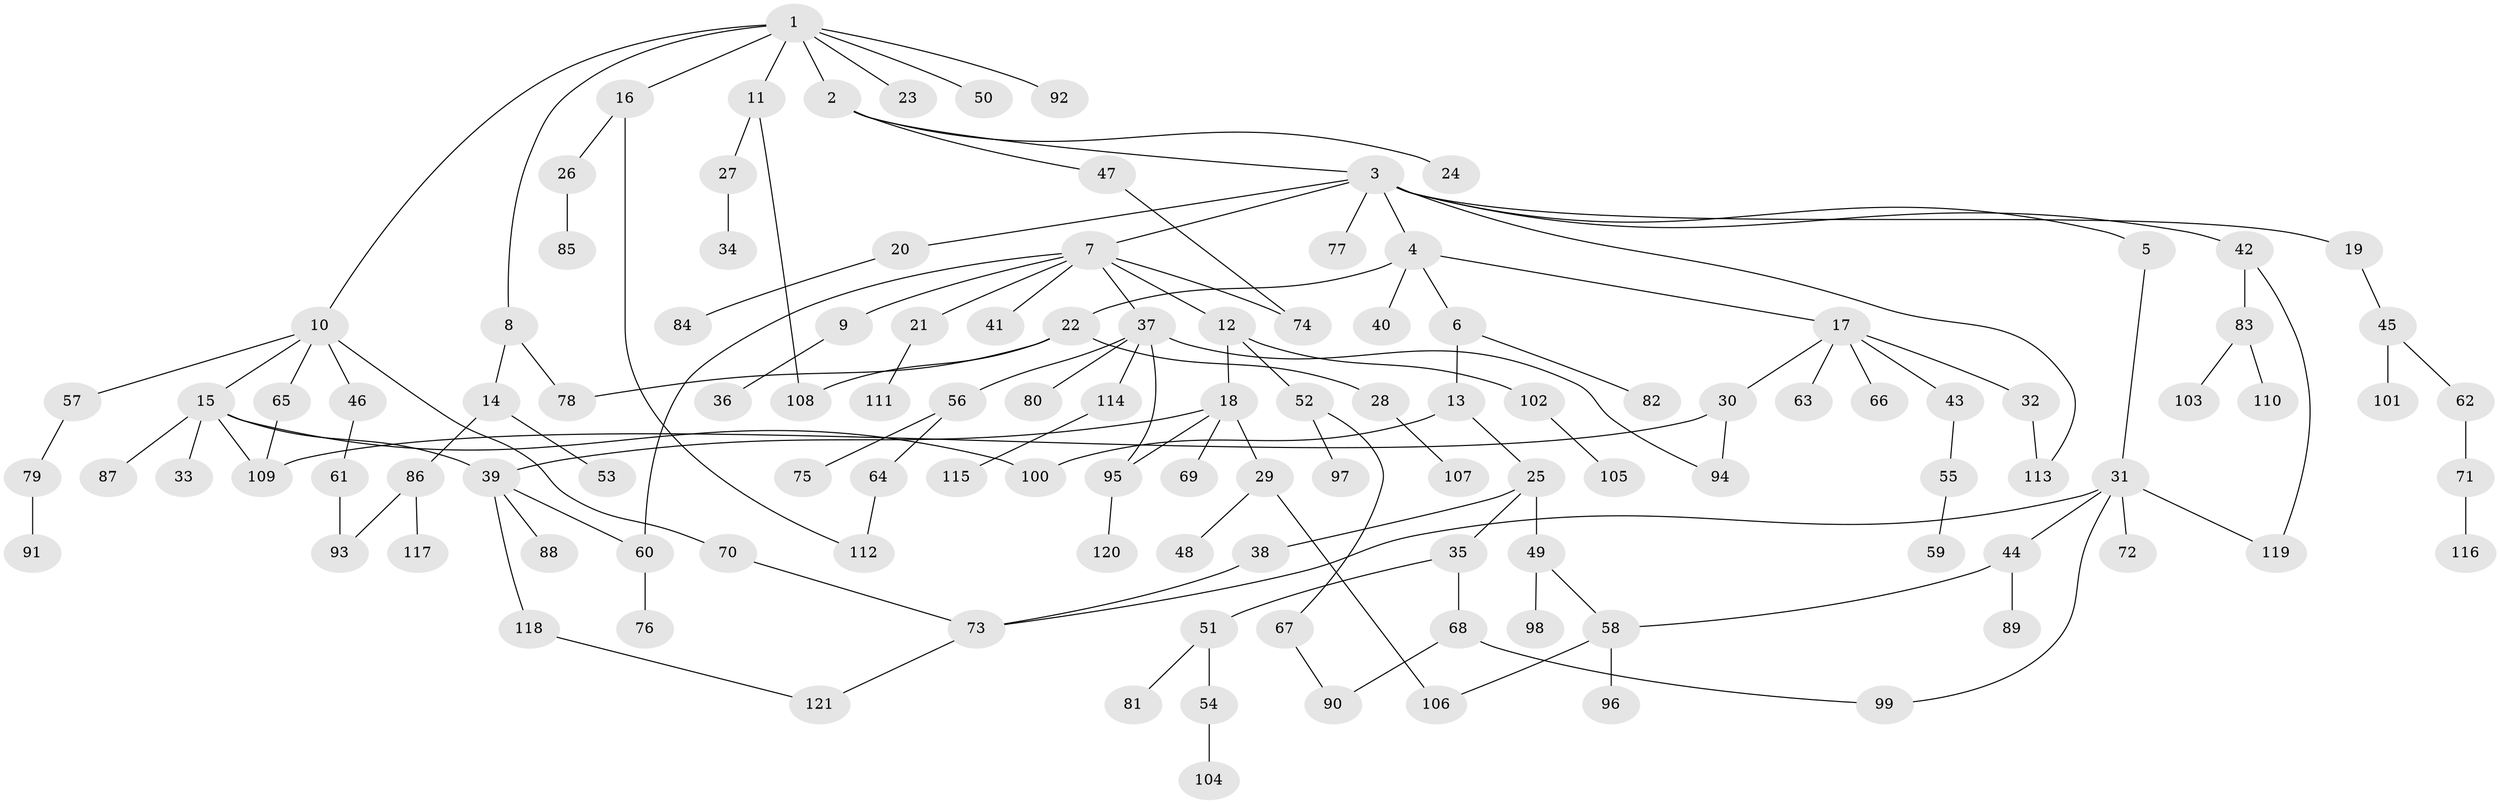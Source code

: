 // coarse degree distribution, {6: 0.03278688524590164, 3: 0.14754098360655737, 8: 0.01639344262295082, 4: 0.14754098360655737, 2: 0.3770491803278688, 7: 0.01639344262295082, 1: 0.22950819672131148, 5: 0.03278688524590164}
// Generated by graph-tools (version 1.1) at 2025/48/03/04/25 22:48:47]
// undirected, 121 vertices, 141 edges
graph export_dot {
  node [color=gray90,style=filled];
  1;
  2;
  3;
  4;
  5;
  6;
  7;
  8;
  9;
  10;
  11;
  12;
  13;
  14;
  15;
  16;
  17;
  18;
  19;
  20;
  21;
  22;
  23;
  24;
  25;
  26;
  27;
  28;
  29;
  30;
  31;
  32;
  33;
  34;
  35;
  36;
  37;
  38;
  39;
  40;
  41;
  42;
  43;
  44;
  45;
  46;
  47;
  48;
  49;
  50;
  51;
  52;
  53;
  54;
  55;
  56;
  57;
  58;
  59;
  60;
  61;
  62;
  63;
  64;
  65;
  66;
  67;
  68;
  69;
  70;
  71;
  72;
  73;
  74;
  75;
  76;
  77;
  78;
  79;
  80;
  81;
  82;
  83;
  84;
  85;
  86;
  87;
  88;
  89;
  90;
  91;
  92;
  93;
  94;
  95;
  96;
  97;
  98;
  99;
  100;
  101;
  102;
  103;
  104;
  105;
  106;
  107;
  108;
  109;
  110;
  111;
  112;
  113;
  114;
  115;
  116;
  117;
  118;
  119;
  120;
  121;
  1 -- 2;
  1 -- 8;
  1 -- 10;
  1 -- 11;
  1 -- 16;
  1 -- 23;
  1 -- 50;
  1 -- 92;
  2 -- 3;
  2 -- 24;
  2 -- 47;
  3 -- 4;
  3 -- 5;
  3 -- 7;
  3 -- 19;
  3 -- 20;
  3 -- 42;
  3 -- 77;
  3 -- 113;
  4 -- 6;
  4 -- 17;
  4 -- 22;
  4 -- 40;
  5 -- 31;
  6 -- 13;
  6 -- 82;
  7 -- 9;
  7 -- 12;
  7 -- 21;
  7 -- 37;
  7 -- 41;
  7 -- 60;
  7 -- 74;
  8 -- 14;
  8 -- 78;
  9 -- 36;
  10 -- 15;
  10 -- 46;
  10 -- 57;
  10 -- 65;
  10 -- 70;
  11 -- 27;
  11 -- 108;
  12 -- 18;
  12 -- 52;
  12 -- 102;
  13 -- 25;
  13 -- 100;
  14 -- 53;
  14 -- 86;
  15 -- 33;
  15 -- 87;
  15 -- 109;
  15 -- 100;
  15 -- 39;
  16 -- 26;
  16 -- 112;
  17 -- 30;
  17 -- 32;
  17 -- 43;
  17 -- 63;
  17 -- 66;
  18 -- 29;
  18 -- 39;
  18 -- 69;
  18 -- 95;
  19 -- 45;
  20 -- 84;
  21 -- 111;
  22 -- 28;
  22 -- 108;
  22 -- 78;
  25 -- 35;
  25 -- 38;
  25 -- 49;
  26 -- 85;
  27 -- 34;
  28 -- 107;
  29 -- 48;
  29 -- 106;
  30 -- 109;
  30 -- 94;
  31 -- 44;
  31 -- 72;
  31 -- 73;
  31 -- 99;
  31 -- 119;
  32 -- 113;
  35 -- 51;
  35 -- 68;
  37 -- 56;
  37 -- 80;
  37 -- 94;
  37 -- 114;
  37 -- 95;
  38 -- 73;
  39 -- 88;
  39 -- 118;
  39 -- 60;
  42 -- 83;
  42 -- 119;
  43 -- 55;
  44 -- 58;
  44 -- 89;
  45 -- 62;
  45 -- 101;
  46 -- 61;
  47 -- 74;
  49 -- 98;
  49 -- 58;
  51 -- 54;
  51 -- 81;
  52 -- 67;
  52 -- 97;
  54 -- 104;
  55 -- 59;
  56 -- 64;
  56 -- 75;
  57 -- 79;
  58 -- 96;
  58 -- 106;
  60 -- 76;
  61 -- 93;
  62 -- 71;
  64 -- 112;
  65 -- 109;
  67 -- 90;
  68 -- 90;
  68 -- 99;
  70 -- 73;
  71 -- 116;
  73 -- 121;
  79 -- 91;
  83 -- 103;
  83 -- 110;
  86 -- 93;
  86 -- 117;
  95 -- 120;
  102 -- 105;
  114 -- 115;
  118 -- 121;
}
